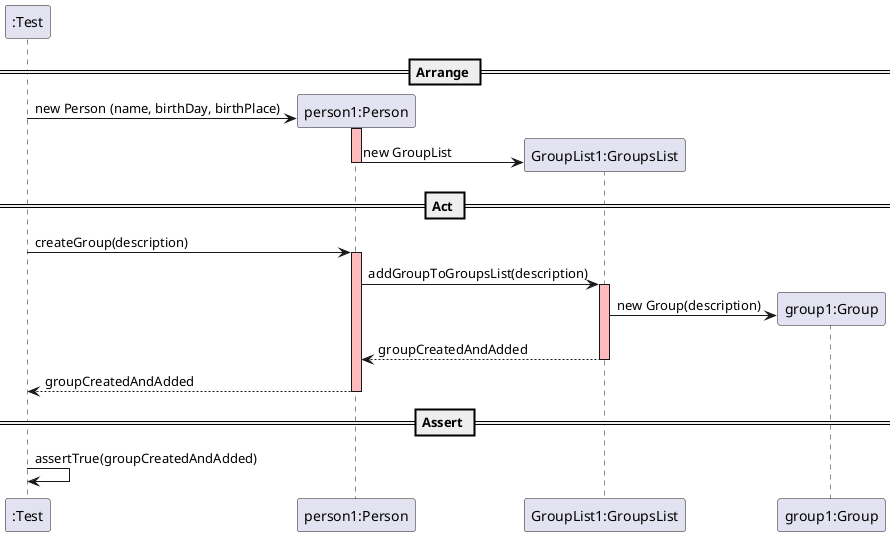 @startuml

@startuml

create ":Test"

== Arrange ==

create "person1:Person"
":Test" -> "person1:Person" : new Person (name, birthDay, birthPlace)
activate "person1:Person" #FFBBBB

create "GroupList1:GroupsList"
"person1:Person" -> "GroupList1:GroupsList" : new GroupList
deactivate "person1:Person" #FFBBBB

== Act ==


":Test" -> "person1:Person" : createGroup(description)
activate "person1:Person" #FFBBBB

"person1:Person" -> "GroupList1:GroupsList" : addGroupToGroupsList(description)
activate "GroupList1:GroupsList" #FFBBBB

create "group1:Group"
"GroupList1:GroupsList" -> "group1:Group" : new Group(description)

"GroupList1:GroupsList" --> "person1:Person" : groupCreatedAndAdded
deactivate "GroupList1:GroupsList" #FFBBBB

"person1:Person" --> ":Test" : groupCreatedAndAdded
deactivate  "person1:Person" #FFBBBB

== Assert ==

":Test" -> ":Test" : assertTrue(groupCreatedAndAdded)

@enduml
